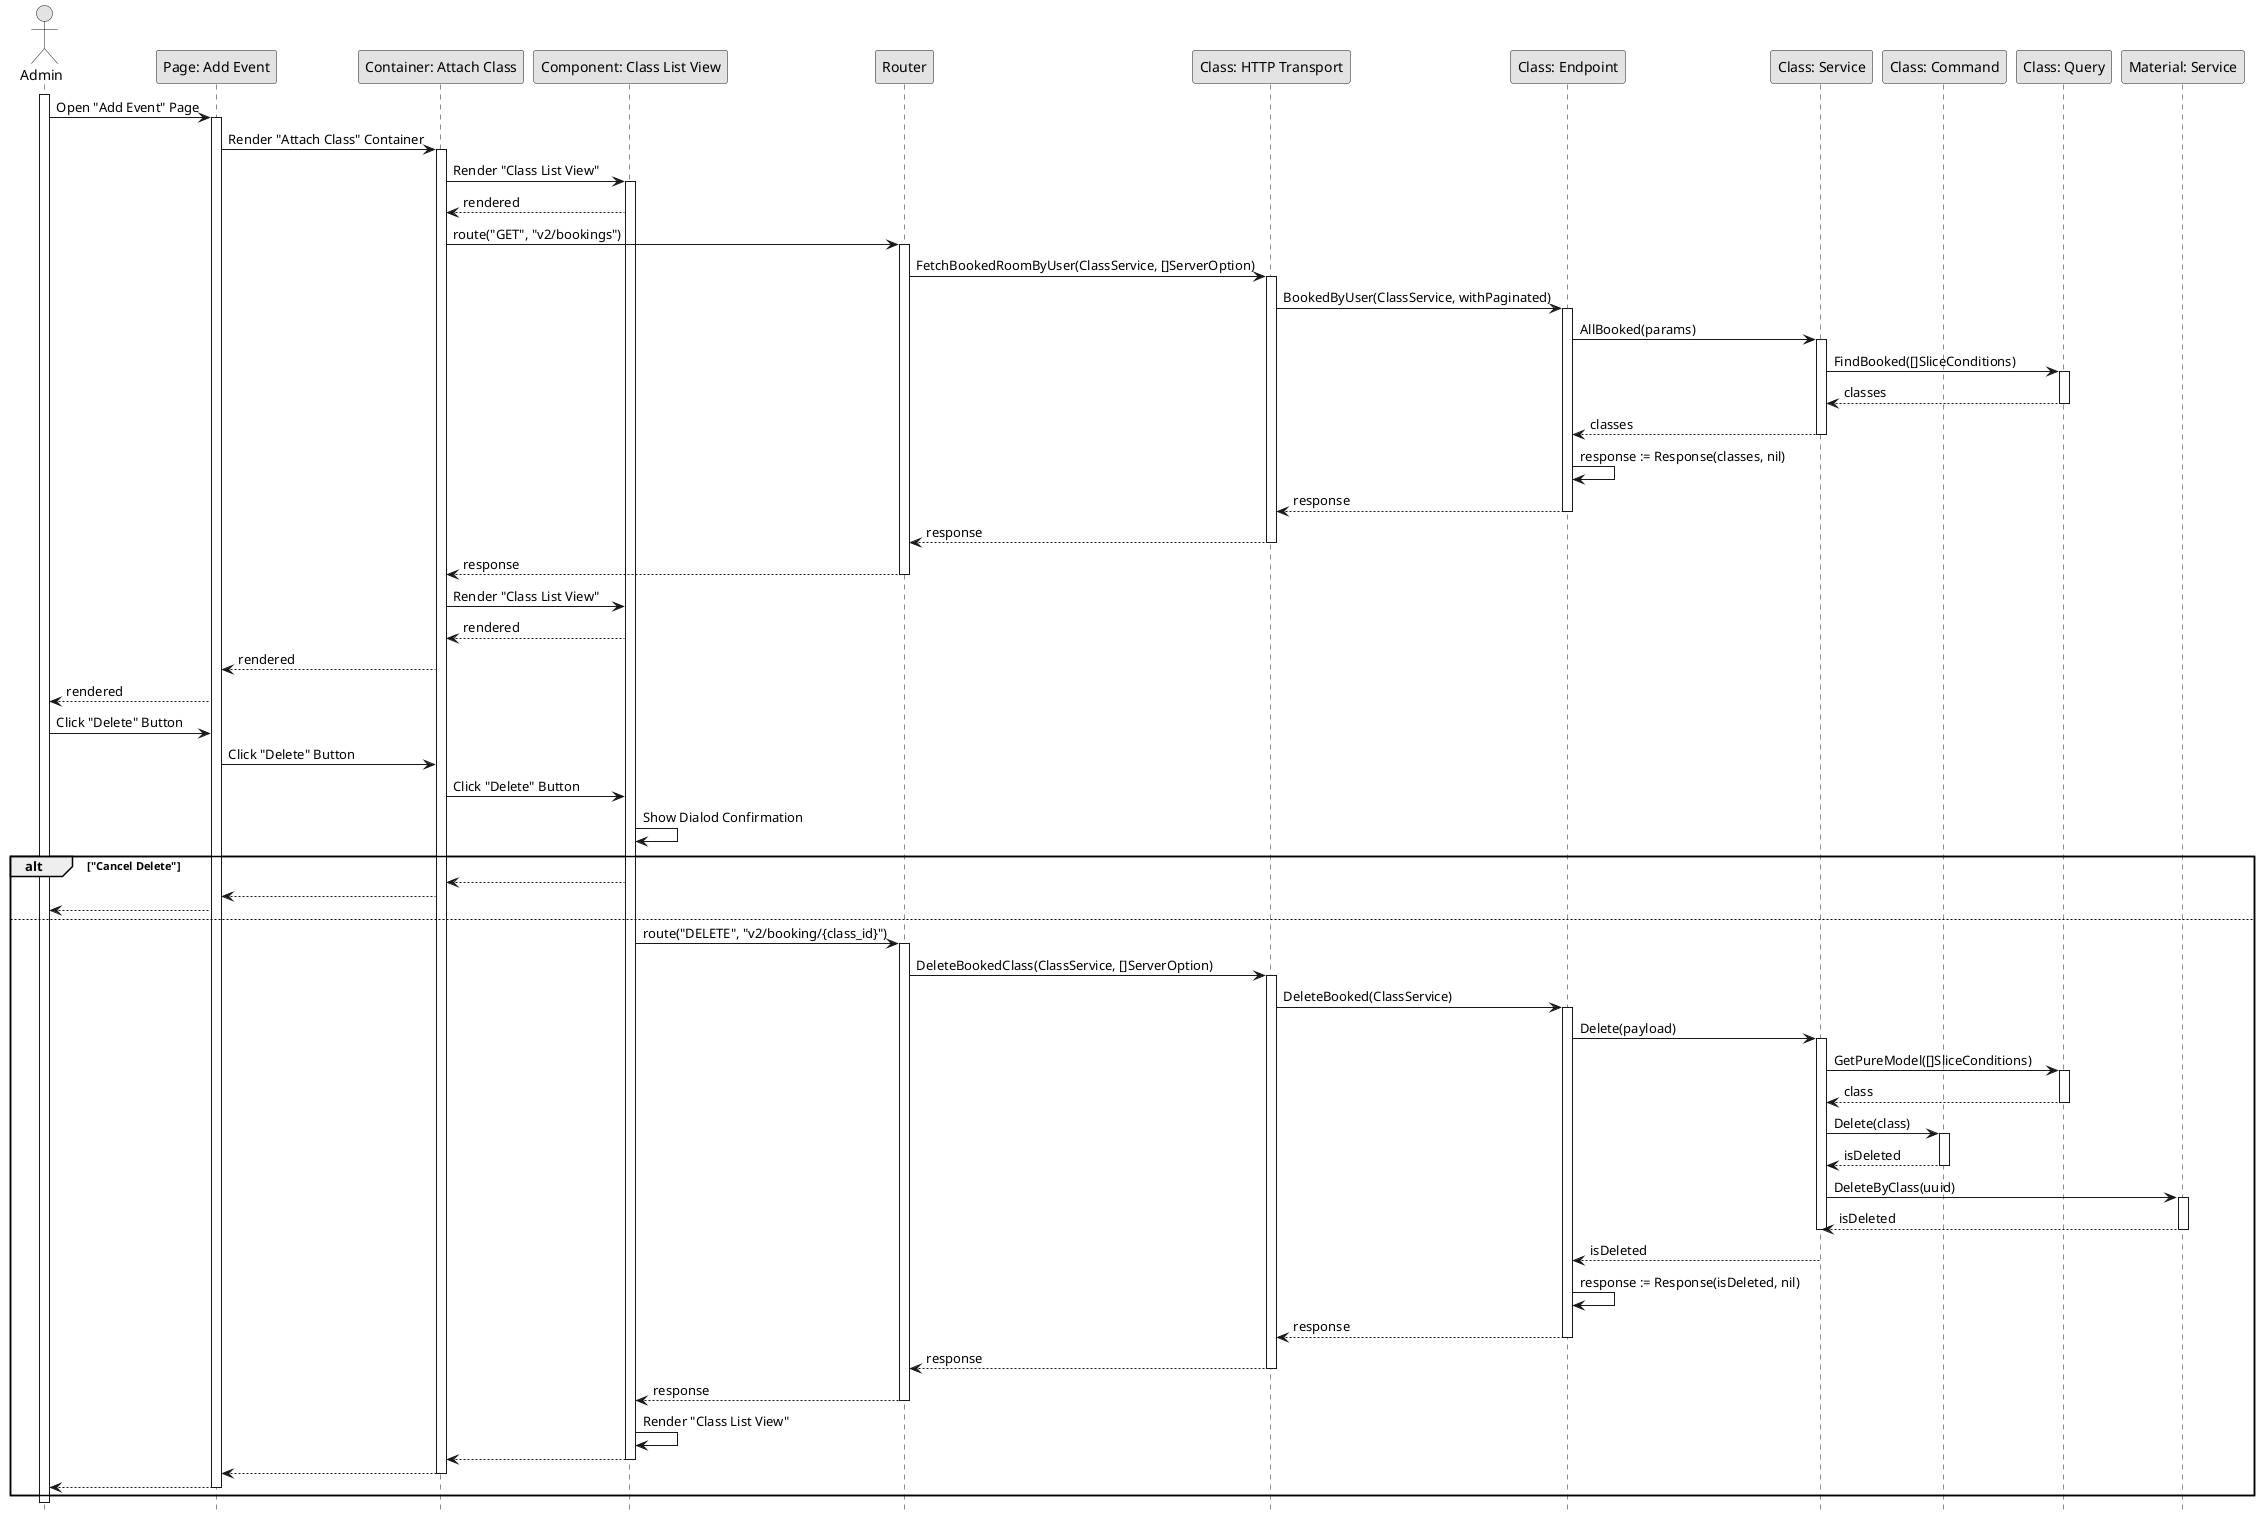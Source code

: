 @startuml UnbookingClass

skinparam Monochrome true
skinparam Shadowing false
hide footbox

actor Admin
participant "Page: Add Event" as AddEventPage
participant "Container: Attach Class" as AttachClassContainer
participant "Component: Class List View" as ClassListView
participant "Router" as Router
participant "Class: HTTP Transport" as ClassHTTPTransport
participant "Class: Endpoint" as ClassEndpoint
participant "Class: Service" as ClassService
participant "Class: Command" as ClassCommand
participant "Class: Query" as ClassQuery
participant "Material: Service" as MaterialService

activate Admin

Admin->AddEventPage: Open "Add Event" Page
activate AddEventPage
AddEventPage->AttachClassContainer: Render "Attach Class" Container
activate AttachClassContainer
AttachClassContainer->ClassListView: Render "Class List View"
activate ClassListView
ClassListView-->AttachClassContainer: rendered
AttachClassContainer->Router: route("GET", "v2/bookings")
activate Router
Router->ClassHTTPTransport: FetchBookedRoomByUser(ClassService, []ServerOption)
activate ClassHTTPTransport
ClassHTTPTransport->ClassEndpoint: BookedByUser(ClassService, withPaginated)
activate ClassEndpoint
ClassEndpoint->ClassService: AllBooked(params)

activate ClassService
ClassService->ClassQuery: FindBooked([]SliceConditions)
activate ClassQuery
ClassQuery-->ClassService: classes
deactivate ClassQuery
ClassService-->ClassEndpoint: classes
deactivate ClassService

ClassEndpoint->ClassEndpoint: response := Response(classes, nil)
ClassEndpoint-->ClassHTTPTransport: response
deactivate ClassEndpoint
ClassHTTPTransport-->Router: response
deactivate ClassHTTPTransport
Router-->AttachClassContainer: response
deactivate Router
AttachClassContainer->ClassListView: Render "Class List View"
ClassListView-->AttachClassContainer: rendered
AttachClassContainer-->AddEventPage: rendered
AddEventPage-->Admin: rendered

Admin->AddEventPage: Click "Delete" Button
AddEventPage->AttachClassContainer: Click "Delete" Button
AttachClassContainer->ClassListView: Click "Delete" Button
ClassListView->ClassListView: Show Dialod Confirmation

alt "Cancel Delete"
    ClassListView-->AttachClassContainer
    AttachClassContainer-->AddEventPage
    AddEventPage-->Admin
else
    ClassListView->Router: route("DELETE", "v2/booking/{class_id}")
    activate Router
    Router->ClassHTTPTransport: DeleteBookedClass(ClassService, []ServerOption)
    activate ClassHTTPTransport
    ClassHTTPTransport->ClassEndpoint: DeleteBooked(ClassService)
    activate ClassEndpoint
    ClassEndpoint->ClassService: Delete(payload)

    activate ClassService
    ClassService->ClassQuery: GetPureModel([]SliceConditions)
    activate ClassQuery
    ClassQuery-->ClassService: class
    deactivate ClassQuery

    ClassService->ClassCommand: Delete(class)
    activate ClassCommand
    ClassCommand-->ClassService: isDeleted
    deactivate ClassCommand

    ClassService->MaterialService: DeleteByClass(uuid)
    activate MaterialService
    MaterialService-->ClassService: isDeleted
    deactivate MaterialService
    deactivate ClassService
    
    ClassService-->ClassEndpoint: isDeleted
    ClassEndpoint->ClassEndpoint: response := Response(isDeleted, nil)
    ClassEndpoint-->ClassHTTPTransport: response
    deactivate ClassEndpoint
    ClassHTTPTransport-->Router: response
    deactivate ClassHTTPTransport
    Router-->ClassListView: response
    deactivate Router
    ClassListView->ClassListView: Render "Class List View"
    ClassListView-->AttachClassContainer
    deactivate ClassListView
    AttachClassContainer-->AddEventPage
    deactivate AttachClassContainer
    AddEventPage-->Admin
    deactivate AddEventPage
end

deactivate Admin

@enduml